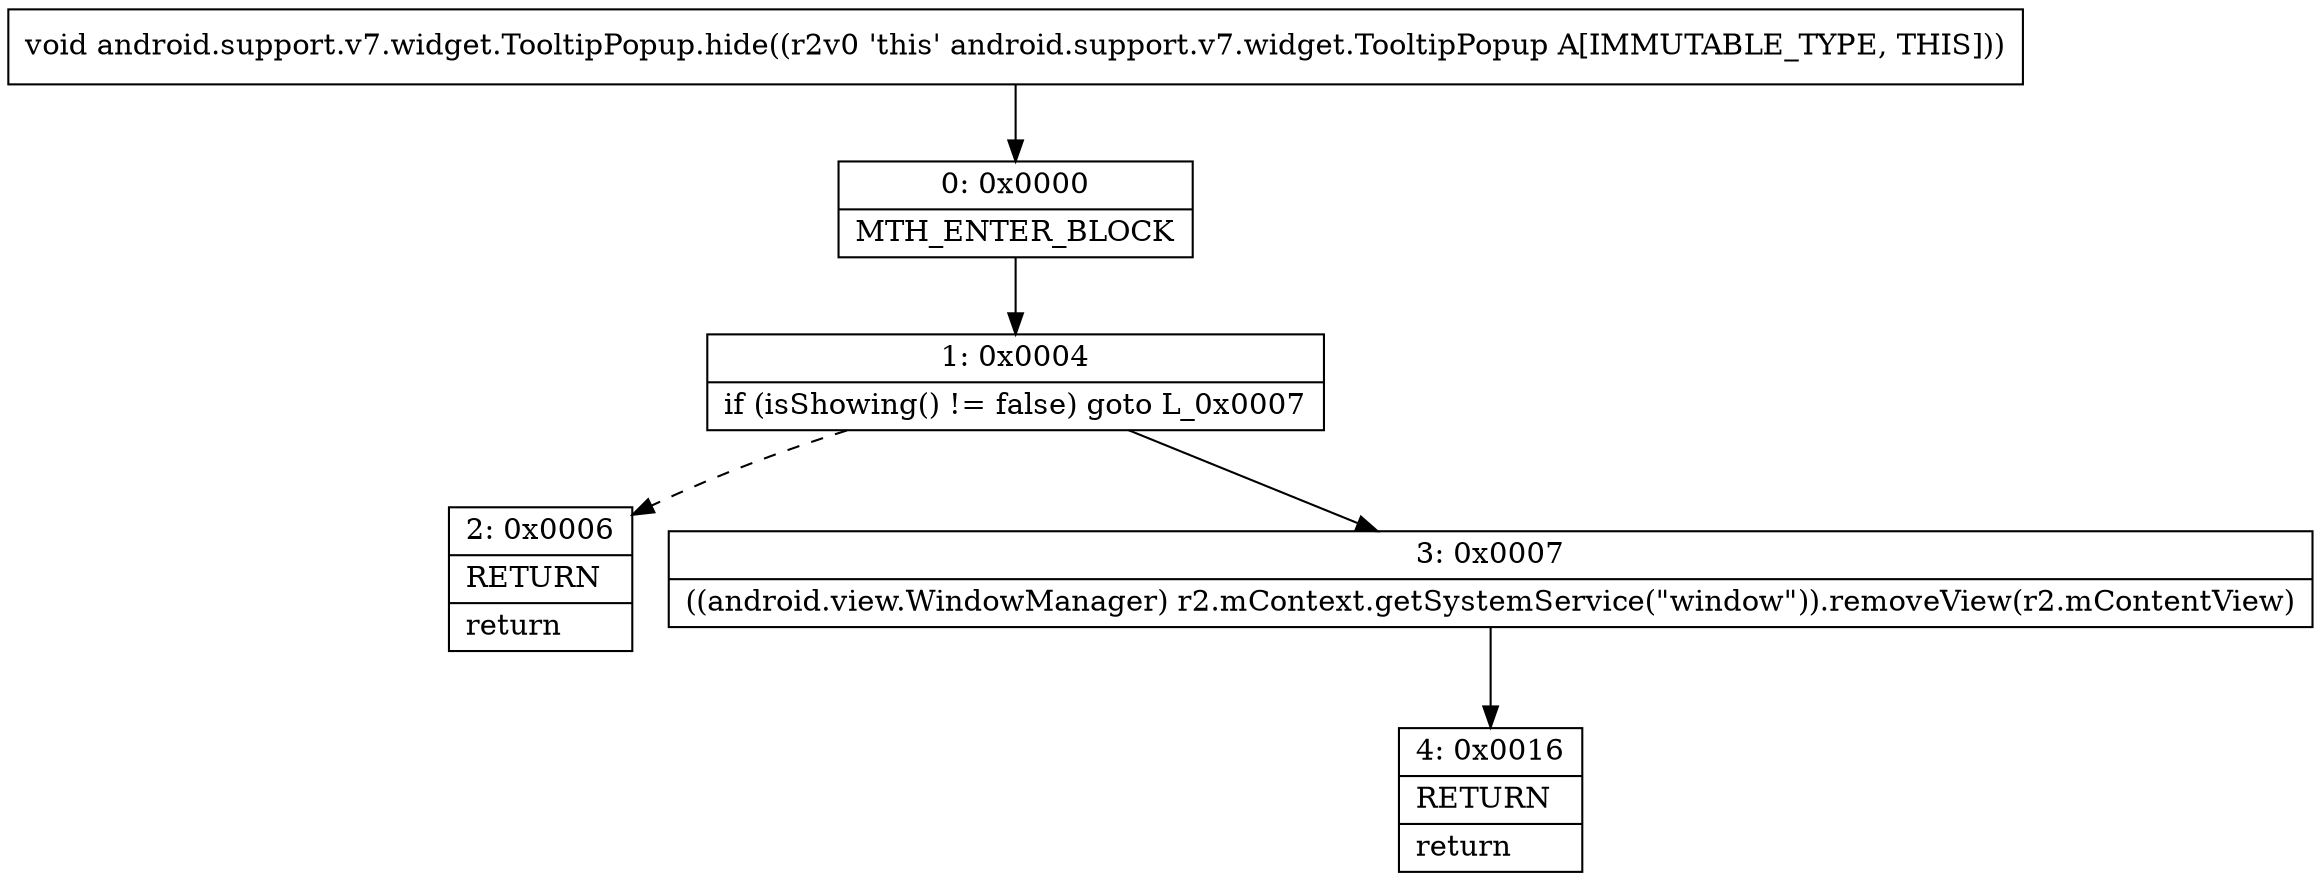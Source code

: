 digraph "CFG forandroid.support.v7.widget.TooltipPopup.hide()V" {
Node_0 [shape=record,label="{0\:\ 0x0000|MTH_ENTER_BLOCK\l}"];
Node_1 [shape=record,label="{1\:\ 0x0004|if (isShowing() != false) goto L_0x0007\l}"];
Node_2 [shape=record,label="{2\:\ 0x0006|RETURN\l|return\l}"];
Node_3 [shape=record,label="{3\:\ 0x0007|((android.view.WindowManager) r2.mContext.getSystemService(\"window\")).removeView(r2.mContentView)\l}"];
Node_4 [shape=record,label="{4\:\ 0x0016|RETURN\l|return\l}"];
MethodNode[shape=record,label="{void android.support.v7.widget.TooltipPopup.hide((r2v0 'this' android.support.v7.widget.TooltipPopup A[IMMUTABLE_TYPE, THIS])) }"];
MethodNode -> Node_0;
Node_0 -> Node_1;
Node_1 -> Node_2[style=dashed];
Node_1 -> Node_3;
Node_3 -> Node_4;
}

